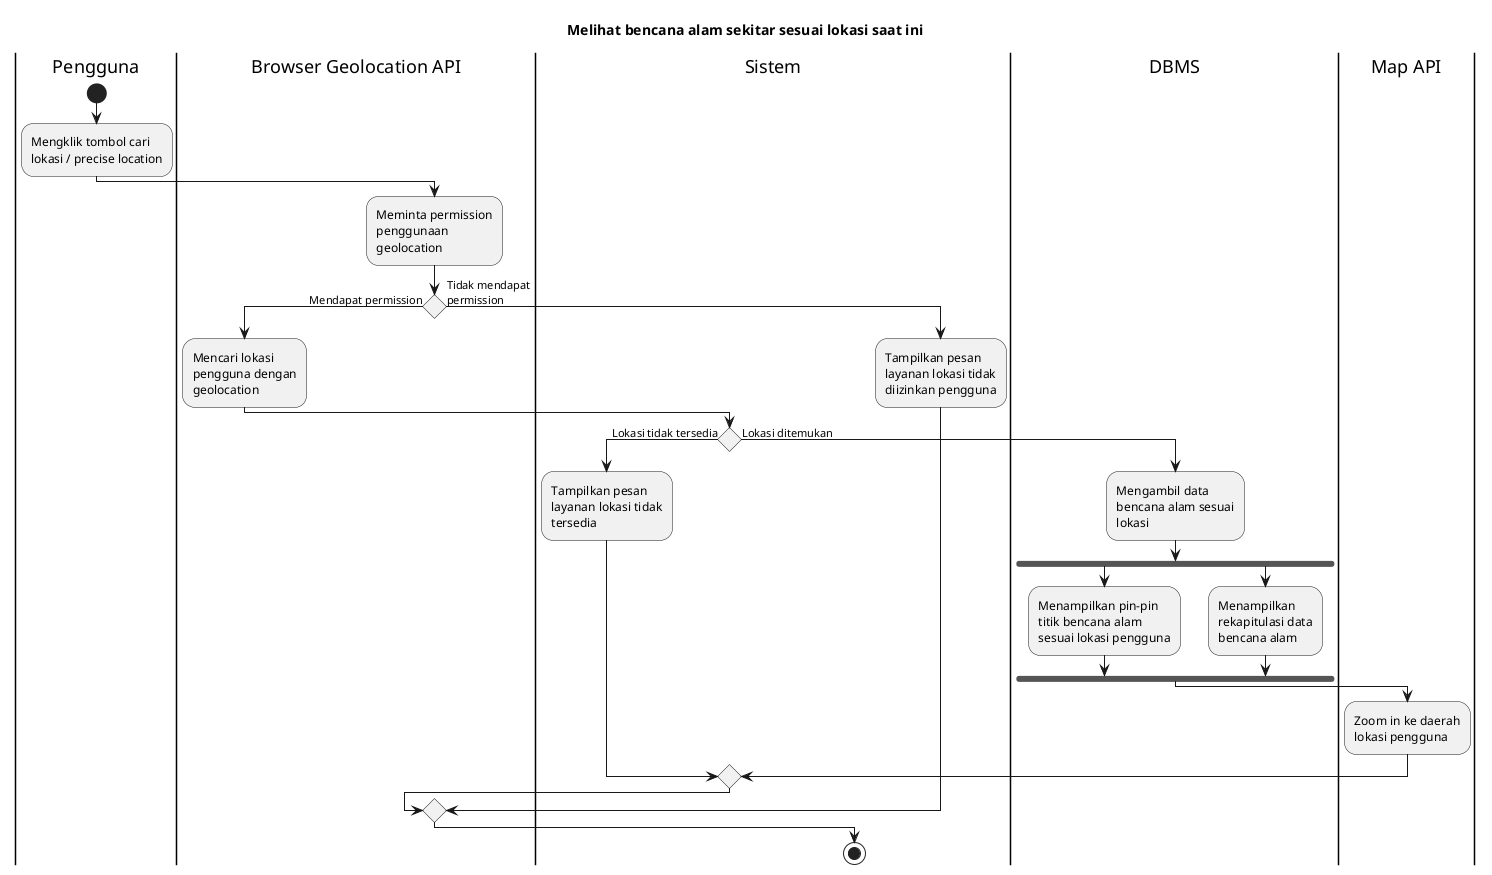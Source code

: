 @startuml UC-MAP-001 - Melihat bencana alam sekitar sesuai lokasi saat ini
skinparam wrapWidth 140

title Melihat bencana alam sekitar sesuai lokasi saat ini

|Pengguna|
start
:Mengklik tombol cari lokasi / precise location;

|Browser Geolocation API|
:Meminta permission penggunaan geolocation;

if () then (Mendapat permission)
  :Mencari lokasi pengguna dengan geolocation;

  |Sistem|
  if () then (Lokasi tidak tersedia)
    :Tampilkan pesan layanan lokasi tidak tersedia;
  else (Lokasi ditemukan)
    |DBMS|
    :Mengambil data bencana alam sesuai lokasi;

    fork
      :Menampilkan pin-pin titik bencana alam sesuai lokasi pengguna;
    fork again
      :Menampilkan rekapitulasi data bencana alam;
    endfork

    |Map API|
    :Zoom in ke daerah lokasi pengguna;
  endif
else (Tidak mendapat permission)
  |Sistem|
  :Tampilkan pesan layanan lokasi tidak diizinkan pengguna;
endif


stop

@enduml